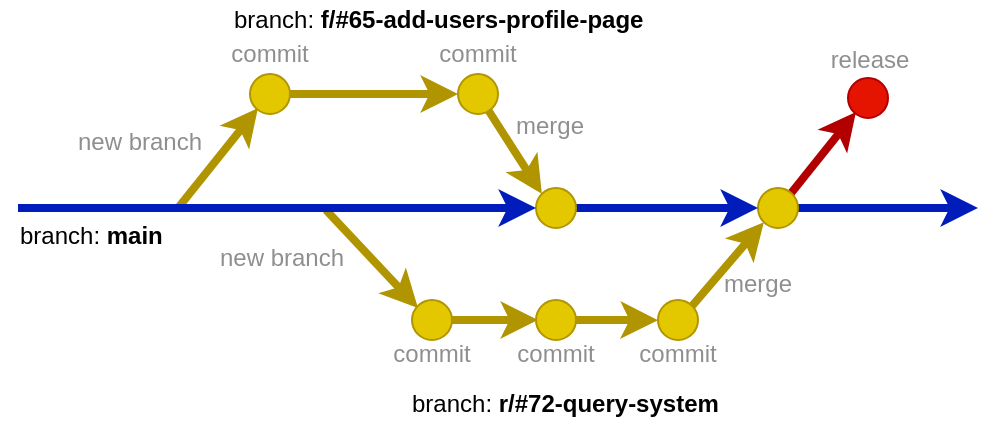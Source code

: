 <mxfile version="12.4.2" type="device" pages="1"><diagram id="0n1q6MgyExkIjBUYrXjP" name="Page-1"><mxGraphModel dx="706" dy="436" grid="1" gridSize="10" guides="1" tooltips="1" connect="1" arrows="1" fold="1" page="1" pageScale="1" pageWidth="827" pageHeight="1169" math="0" shadow="0"><root><mxCell id="0"/><mxCell id="1" parent="0"/><mxCell id="gzH5rhbyByiwGK_wu5GT-25" value="" style="endArrow=classic;html=1;strokeWidth=4;fillColor=#e51400;strokeColor=#B20000;" edge="1" parent="1"><mxGeometry width="50" height="50" relative="1" as="geometry"><mxPoint x="579" y="402" as="sourcePoint"/><mxPoint x="619" y="352" as="targetPoint"/></mxGeometry></mxCell><mxCell id="gzH5rhbyByiwGK_wu5GT-1" value="" style="endArrow=classic;html=1;strokeWidth=4;fillColor=#e3c800;strokeColor=#B09500;" edge="1" parent="1"><mxGeometry width="50" height="50" relative="1" as="geometry"><mxPoint x="354.0" y="401.0" as="sourcePoint"/><mxPoint x="400" y="450" as="targetPoint"/></mxGeometry></mxCell><mxCell id="j_84ywNDyQaZ2OsuZ0OJ-4" value="branch: &lt;b&gt;main&lt;/b&gt;" style="text;html=1;strokeColor=none;fillColor=none;align=left;verticalAlign=middle;whiteSpace=wrap;rounded=0;" parent="1" vertex="1"><mxGeometry x="199" y="404" width="90" height="20" as="geometry"/></mxCell><mxCell id="j_84ywNDyQaZ2OsuZ0OJ-9" value="" style="endArrow=classic;html=1;strokeWidth=4;fillColor=#e3c800;strokeColor=#B09500;" parent="1" edge="1"><mxGeometry width="50" height="50" relative="1" as="geometry"><mxPoint x="280" y="400" as="sourcePoint"/><mxPoint x="320" y="350" as="targetPoint"/></mxGeometry></mxCell><mxCell id="j_84ywNDyQaZ2OsuZ0OJ-11" value="" style="ellipse;whiteSpace=wrap;html=1;aspect=fixed;fillColor=#e3c800;strokeColor=#B09500;fontColor=#ffffff;" parent="1" vertex="1"><mxGeometry x="316" y="333" width="20" height="20" as="geometry"/></mxCell><mxCell id="j_84ywNDyQaZ2OsuZ0OJ-3" value="" style="endArrow=classic;html=1;strokeWidth=4;fillColor=#0050ef;strokeColor=#001DBC;" parent="1" edge="1" source="gzH5rhbyByiwGK_wu5GT-16"><mxGeometry width="50" height="50" relative="1" as="geometry"><mxPoint x="200" y="400" as="sourcePoint"/><mxPoint x="680" y="400" as="targetPoint"/></mxGeometry></mxCell><mxCell id="j_84ywNDyQaZ2OsuZ0OJ-15" style="edgeStyle=orthogonalEdgeStyle;rounded=0;orthogonalLoop=1;jettySize=auto;html=1;exitX=1;exitY=0.5;exitDx=0;exitDy=0;strokeWidth=4;fillColor=#e3c800;strokeColor=#B09500;" parent="1" source="j_84ywNDyQaZ2OsuZ0OJ-11" edge="1"><mxGeometry relative="1" as="geometry"><mxPoint x="420.0" y="343.059" as="targetPoint"/><mxPoint x="336" y="343" as="sourcePoint"/><Array as="points"><mxPoint x="378" y="343"/></Array></mxGeometry></mxCell><mxCell id="j_84ywNDyQaZ2OsuZ0OJ-16" value="" style="ellipse;whiteSpace=wrap;html=1;aspect=fixed;fillColor=#e3c800;strokeColor=#B09500;fontColor=#ffffff;" parent="1" vertex="1"><mxGeometry x="420" y="333" width="20" height="20" as="geometry"/></mxCell><mxCell id="j_84ywNDyQaZ2OsuZ0OJ-17" value="" style="endArrow=classic;html=1;strokeWidth=4;fillColor=#e3c800;strokeColor=#B09500;entryX=0;entryY=0;entryDx=0;entryDy=0;" parent="1" source="j_84ywNDyQaZ2OsuZ0OJ-16" target="j_84ywNDyQaZ2OsuZ0OJ-18" edge="1"><mxGeometry width="50" height="50" relative="1" as="geometry"><mxPoint x="470" y="340" as="sourcePoint"/><mxPoint x="470" y="400" as="targetPoint"/></mxGeometry></mxCell><mxCell id="j_84ywNDyQaZ2OsuZ0OJ-20" value="branch:&lt;b&gt; f/#65-add-users-profile-page&lt;/b&gt;" style="text;html=1;strokeColor=none;fillColor=none;align=left;verticalAlign=middle;whiteSpace=wrap;rounded=0;" parent="1" vertex="1"><mxGeometry x="306" y="296" width="224" height="20" as="geometry"/></mxCell><mxCell id="j_84ywNDyQaZ2OsuZ0OJ-22" value="commit" style="text;html=1;strokeColor=none;fillColor=none;align=center;verticalAlign=middle;whiteSpace=wrap;rounded=0;fontColor=#8F8F8F;" parent="1" vertex="1"><mxGeometry x="298" y="313" width="56" height="20" as="geometry"/></mxCell><mxCell id="j_84ywNDyQaZ2OsuZ0OJ-26" value="commit" style="text;html=1;strokeColor=none;fillColor=none;align=center;verticalAlign=middle;whiteSpace=wrap;rounded=0;fontColor=#8F8F8F;" parent="1" vertex="1"><mxGeometry x="402" y="313" width="56" height="20" as="geometry"/></mxCell><mxCell id="j_84ywNDyQaZ2OsuZ0OJ-27" value="merge" style="text;html=1;strokeColor=none;fillColor=none;align=center;verticalAlign=middle;whiteSpace=wrap;rounded=0;fontColor=#8F8F8F;" parent="1" vertex="1"><mxGeometry x="438" y="349" width="56" height="20" as="geometry"/></mxCell><mxCell id="j_84ywNDyQaZ2OsuZ0OJ-30" value="new branch" style="text;html=1;strokeColor=none;fillColor=none;align=center;verticalAlign=middle;whiteSpace=wrap;rounded=0;fontColor=#8F8F8F;" parent="1" vertex="1"><mxGeometry x="227" y="357" width="68" height="20" as="geometry"/></mxCell><mxCell id="gzH5rhbyByiwGK_wu5GT-9" style="edgeStyle=orthogonalEdgeStyle;rounded=0;orthogonalLoop=1;jettySize=auto;html=1;exitX=1;exitY=0.5;exitDx=0;exitDy=0;strokeWidth=4;fillColor=#e3c800;strokeColor=#B09500;" edge="1" parent="1" source="gzH5rhbyByiwGK_wu5GT-3"><mxGeometry relative="1" as="geometry"><mxPoint x="460" y="456" as="targetPoint"/></mxGeometry></mxCell><mxCell id="gzH5rhbyByiwGK_wu5GT-3" value="" style="ellipse;whiteSpace=wrap;html=1;aspect=fixed;fillColor=#e3c800;strokeColor=#B09500;fontColor=#ffffff;" vertex="1" parent="1"><mxGeometry x="397" y="446" width="20" height="20" as="geometry"/></mxCell><mxCell id="gzH5rhbyByiwGK_wu5GT-11" style="edgeStyle=orthogonalEdgeStyle;rounded=0;orthogonalLoop=1;jettySize=auto;html=1;exitX=1;exitY=0.5;exitDx=0;exitDy=0;strokeWidth=4;fillColor=#e3c800;strokeColor=#B09500;" edge="1" parent="1" source="gzH5rhbyByiwGK_wu5GT-10"><mxGeometry relative="1" as="geometry"><mxPoint x="520" y="456.143" as="targetPoint"/></mxGeometry></mxCell><mxCell id="gzH5rhbyByiwGK_wu5GT-10" value="" style="ellipse;whiteSpace=wrap;html=1;aspect=fixed;fillColor=#e3c800;strokeColor=#B09500;fontColor=#ffffff;" vertex="1" parent="1"><mxGeometry x="459" y="446" width="20" height="20" as="geometry"/></mxCell><mxCell id="gzH5rhbyByiwGK_wu5GT-19" style="rounded=0;orthogonalLoop=1;jettySize=auto;html=1;exitX=1;exitY=0;exitDx=0;exitDy=0;entryX=0;entryY=1;entryDx=0;entryDy=0;strokeWidth=4;fillColor=#e3c800;strokeColor=#B09500;" edge="1" parent="1" source="gzH5rhbyByiwGK_wu5GT-12" target="gzH5rhbyByiwGK_wu5GT-16"><mxGeometry relative="1" as="geometry"/></mxCell><mxCell id="gzH5rhbyByiwGK_wu5GT-12" value="" style="ellipse;whiteSpace=wrap;html=1;aspect=fixed;fillColor=#e3c800;strokeColor=#B09500;fontColor=#ffffff;" vertex="1" parent="1"><mxGeometry x="520" y="446" width="20" height="20" as="geometry"/></mxCell><mxCell id="gzH5rhbyByiwGK_wu5GT-14" value="branch:&lt;b&gt;&amp;nbsp;r/#72-query-system&lt;/b&gt;" style="text;html=1;strokeColor=none;fillColor=none;align=left;verticalAlign=middle;whiteSpace=wrap;rounded=0;" vertex="1" parent="1"><mxGeometry x="395" y="488" width="173" height="20" as="geometry"/></mxCell><mxCell id="gzH5rhbyByiwGK_wu5GT-16" value="" style="ellipse;whiteSpace=wrap;html=1;aspect=fixed;fillColor=#e3c800;strokeColor=#B09500;fontColor=#ffffff;" vertex="1" parent="1"><mxGeometry x="570" y="390" width="20" height="20" as="geometry"/></mxCell><mxCell id="gzH5rhbyByiwGK_wu5GT-17" value="" style="endArrow=classic;html=1;strokeWidth=4;fillColor=#0050ef;strokeColor=#001DBC;" edge="1" parent="1" source="j_84ywNDyQaZ2OsuZ0OJ-18" target="gzH5rhbyByiwGK_wu5GT-16"><mxGeometry width="50" height="50" relative="1" as="geometry"><mxPoint x="200" y="400" as="sourcePoint"/><mxPoint x="760" y="400" as="targetPoint"/></mxGeometry></mxCell><mxCell id="j_84ywNDyQaZ2OsuZ0OJ-18" value="" style="ellipse;whiteSpace=wrap;html=1;aspect=fixed;fillColor=#e3c800;strokeColor=#B09500;fontColor=#ffffff;" parent="1" vertex="1"><mxGeometry x="459" y="390" width="20" height="20" as="geometry"/></mxCell><mxCell id="gzH5rhbyByiwGK_wu5GT-18" value="" style="endArrow=classic;html=1;strokeWidth=4;fillColor=#0050ef;strokeColor=#001DBC;" edge="1" parent="1" target="j_84ywNDyQaZ2OsuZ0OJ-18"><mxGeometry width="50" height="50" relative="1" as="geometry"><mxPoint x="200" y="400" as="sourcePoint"/><mxPoint x="570" y="400" as="targetPoint"/></mxGeometry></mxCell><mxCell id="gzH5rhbyByiwGK_wu5GT-20" value="commit" style="text;html=1;strokeColor=none;fillColor=none;align=center;verticalAlign=middle;whiteSpace=wrap;rounded=0;fontColor=#8F8F8F;" vertex="1" parent="1"><mxGeometry x="379" y="463" width="56" height="20" as="geometry"/></mxCell><mxCell id="gzH5rhbyByiwGK_wu5GT-21" value="commit" style="text;html=1;strokeColor=none;fillColor=none;align=center;verticalAlign=middle;whiteSpace=wrap;rounded=0;fontColor=#8F8F8F;" vertex="1" parent="1"><mxGeometry x="441" y="463" width="56" height="20" as="geometry"/></mxCell><mxCell id="gzH5rhbyByiwGK_wu5GT-22" value="commit" style="text;html=1;strokeColor=none;fillColor=none;align=center;verticalAlign=middle;whiteSpace=wrap;rounded=0;fontColor=#8F8F8F;" vertex="1" parent="1"><mxGeometry x="502" y="463" width="56" height="20" as="geometry"/></mxCell><mxCell id="gzH5rhbyByiwGK_wu5GT-23" value="merge" style="text;html=1;strokeColor=none;fillColor=none;align=center;verticalAlign=middle;whiteSpace=wrap;rounded=0;fontColor=#8F8F8F;" vertex="1" parent="1"><mxGeometry x="542" y="428" width="56" height="20" as="geometry"/></mxCell><mxCell id="gzH5rhbyByiwGK_wu5GT-26" value="" style="ellipse;whiteSpace=wrap;html=1;aspect=fixed;fillColor=#e51400;strokeColor=#B20000;fontColor=#ffffff;" vertex="1" parent="1"><mxGeometry x="615" y="335" width="20" height="20" as="geometry"/></mxCell><mxCell id="gzH5rhbyByiwGK_wu5GT-27" value="release" style="text;html=1;strokeColor=none;fillColor=none;align=center;verticalAlign=middle;whiteSpace=wrap;rounded=0;fontColor=#8F8F8F;" vertex="1" parent="1"><mxGeometry x="598" y="316" width="56" height="20" as="geometry"/></mxCell><mxCell id="gzH5rhbyByiwGK_wu5GT-28" value="new branch" style="text;html=1;strokeColor=none;fillColor=none;align=center;verticalAlign=middle;whiteSpace=wrap;rounded=0;fontColor=#8F8F8F;" vertex="1" parent="1"><mxGeometry x="298" y="415" width="68" height="20" as="geometry"/></mxCell></root></mxGraphModel></diagram></mxfile>